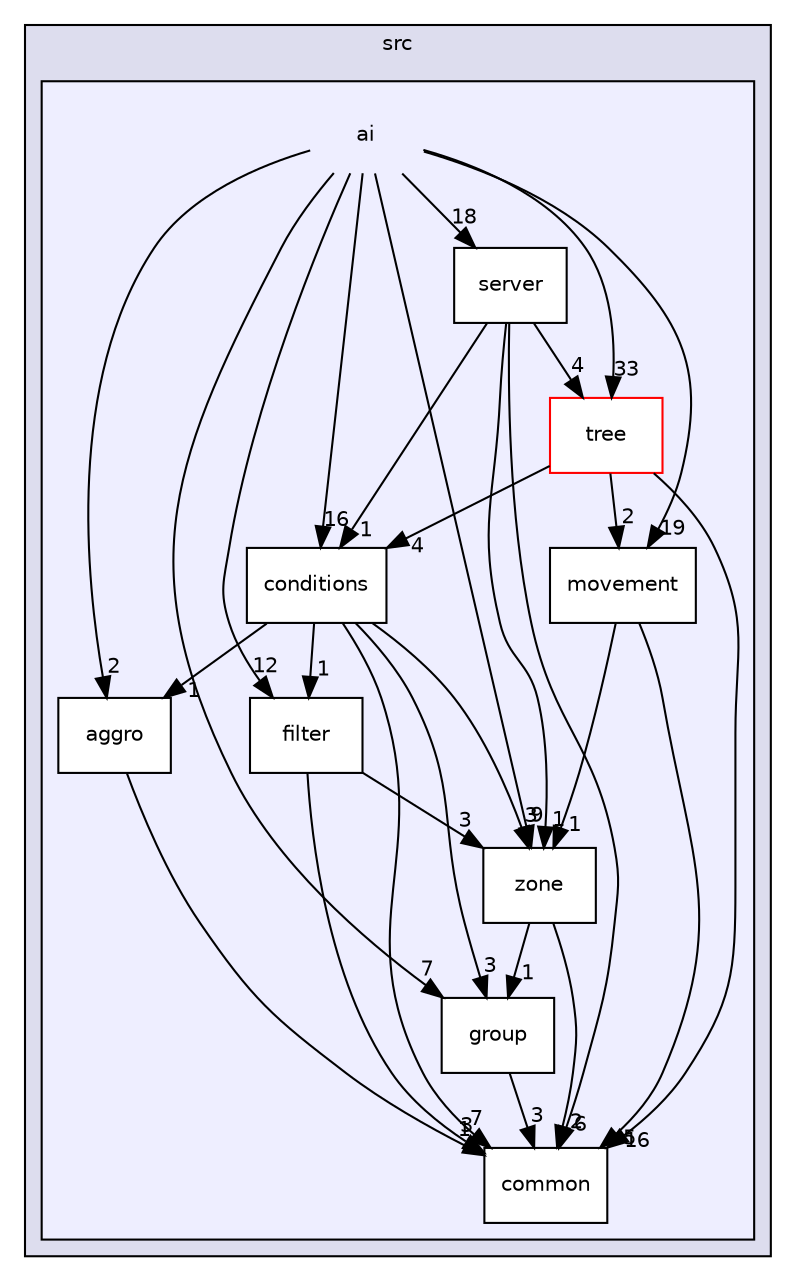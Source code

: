 digraph "/home/mgerhardy/dev/simpleai/src/ai" {
  compound=true
  node [ fontsize="10", fontname="Helvetica"];
  edge [ labelfontsize="10", labelfontname="Helvetica"];
  subgraph clusterdir_68267d1309a1af8e8297ef4c3efbcdba {
    graph [ bgcolor="#ddddee", pencolor="black", label="src" fontname="Helvetica", fontsize="10", URL="dir_68267d1309a1af8e8297ef4c3efbcdba.html"]
  subgraph clusterdir_128a93aeeff33a8423f079f46929dbb3 {
    graph [ bgcolor="#eeeeff", pencolor="black", label="" URL="dir_128a93aeeff33a8423f079f46929dbb3.html"];
    dir_128a93aeeff33a8423f079f46929dbb3 [shape=plaintext label="ai"];
    dir_f3bf27e5405642d24eac5df74628c4c5 [shape=box label="aggro" color="black" fillcolor="white" style="filled" URL="dir_f3bf27e5405642d24eac5df74628c4c5.html"];
    dir_4c8624fe756ae3c7de80e838bac4bfdf [shape=box label="common" color="black" fillcolor="white" style="filled" URL="dir_4c8624fe756ae3c7de80e838bac4bfdf.html"];
    dir_26279f5c56f5918cb81f4f13d1df92ff [shape=box label="conditions" color="black" fillcolor="white" style="filled" URL="dir_26279f5c56f5918cb81f4f13d1df92ff.html"];
    dir_a3d7b76a702f4c439e791d0fce4da492 [shape=box label="filter" color="black" fillcolor="white" style="filled" URL="dir_a3d7b76a702f4c439e791d0fce4da492.html"];
    dir_2a41c7ce768d54462991419c33b3b067 [shape=box label="group" color="black" fillcolor="white" style="filled" URL="dir_2a41c7ce768d54462991419c33b3b067.html"];
    dir_ddcec71f3eb0959ea8514fe18d5badbf [shape=box label="movement" color="black" fillcolor="white" style="filled" URL="dir_ddcec71f3eb0959ea8514fe18d5badbf.html"];
    dir_0ecd12b84674f8d63a584d098675a43c [shape=box label="server" color="black" fillcolor="white" style="filled" URL="dir_0ecd12b84674f8d63a584d098675a43c.html"];
    dir_ed52edb1cd1708cebbaeaa3a408829b9 [shape=box label="tree" color="red" fillcolor="white" style="filled" URL="dir_ed52edb1cd1708cebbaeaa3a408829b9.html"];
    dir_17303d77940fd33d75c32f582a716539 [shape=box label="zone" color="black" fillcolor="white" style="filled" URL="dir_17303d77940fd33d75c32f582a716539.html"];
  }
  }
  dir_17303d77940fd33d75c32f582a716539->dir_4c8624fe756ae3c7de80e838bac4bfdf [headlabel="2", labeldistance=1.5 headhref="dir_000013_000003.html"];
  dir_17303d77940fd33d75c32f582a716539->dir_2a41c7ce768d54462991419c33b3b067 [headlabel="1", labeldistance=1.5 headhref="dir_000013_000006.html"];
  dir_a3d7b76a702f4c439e791d0fce4da492->dir_17303d77940fd33d75c32f582a716539 [headlabel="3", labeldistance=1.5 headhref="dir_000004_000013.html"];
  dir_a3d7b76a702f4c439e791d0fce4da492->dir_4c8624fe756ae3c7de80e838bac4bfdf [headlabel="3", labeldistance=1.5 headhref="dir_000004_000003.html"];
  dir_26279f5c56f5918cb81f4f13d1df92ff->dir_17303d77940fd33d75c32f582a716539 [headlabel="3", labeldistance=1.5 headhref="dir_000005_000013.html"];
  dir_26279f5c56f5918cb81f4f13d1df92ff->dir_a3d7b76a702f4c439e791d0fce4da492 [headlabel="1", labeldistance=1.5 headhref="dir_000005_000004.html"];
  dir_26279f5c56f5918cb81f4f13d1df92ff->dir_4c8624fe756ae3c7de80e838bac4bfdf [headlabel="7", labeldistance=1.5 headhref="dir_000005_000003.html"];
  dir_26279f5c56f5918cb81f4f13d1df92ff->dir_f3bf27e5405642d24eac5df74628c4c5 [headlabel="1", labeldistance=1.5 headhref="dir_000005_000002.html"];
  dir_26279f5c56f5918cb81f4f13d1df92ff->dir_2a41c7ce768d54462991419c33b3b067 [headlabel="3", labeldistance=1.5 headhref="dir_000005_000006.html"];
  dir_ddcec71f3eb0959ea8514fe18d5badbf->dir_17303d77940fd33d75c32f582a716539 [headlabel="1", labeldistance=1.5 headhref="dir_000007_000013.html"];
  dir_ddcec71f3eb0959ea8514fe18d5badbf->dir_4c8624fe756ae3c7de80e838bac4bfdf [headlabel="5", labeldistance=1.5 headhref="dir_000007_000003.html"];
  dir_ed52edb1cd1708cebbaeaa3a408829b9->dir_26279f5c56f5918cb81f4f13d1df92ff [headlabel="4", labeldistance=1.5 headhref="dir_000009_000005.html"];
  dir_ed52edb1cd1708cebbaeaa3a408829b9->dir_ddcec71f3eb0959ea8514fe18d5badbf [headlabel="2", labeldistance=1.5 headhref="dir_000009_000007.html"];
  dir_ed52edb1cd1708cebbaeaa3a408829b9->dir_4c8624fe756ae3c7de80e838bac4bfdf [headlabel="16", labeldistance=1.5 headhref="dir_000009_000003.html"];
  dir_0ecd12b84674f8d63a584d098675a43c->dir_17303d77940fd33d75c32f582a716539 [headlabel="1", labeldistance=1.5 headhref="dir_000008_000013.html"];
  dir_0ecd12b84674f8d63a584d098675a43c->dir_26279f5c56f5918cb81f4f13d1df92ff [headlabel="1", labeldistance=1.5 headhref="dir_000008_000005.html"];
  dir_0ecd12b84674f8d63a584d098675a43c->dir_ed52edb1cd1708cebbaeaa3a408829b9 [headlabel="4", labeldistance=1.5 headhref="dir_000008_000009.html"];
  dir_0ecd12b84674f8d63a584d098675a43c->dir_4c8624fe756ae3c7de80e838bac4bfdf [headlabel="6", labeldistance=1.5 headhref="dir_000008_000003.html"];
  dir_f3bf27e5405642d24eac5df74628c4c5->dir_4c8624fe756ae3c7de80e838bac4bfdf [headlabel="1", labeldistance=1.5 headhref="dir_000002_000003.html"];
  dir_128a93aeeff33a8423f079f46929dbb3->dir_17303d77940fd33d75c32f582a716539 [headlabel="9", labeldistance=1.5 headhref="dir_000001_000013.html"];
  dir_128a93aeeff33a8423f079f46929dbb3->dir_a3d7b76a702f4c439e791d0fce4da492 [headlabel="12", labeldistance=1.5 headhref="dir_000001_000004.html"];
  dir_128a93aeeff33a8423f079f46929dbb3->dir_26279f5c56f5918cb81f4f13d1df92ff [headlabel="16", labeldistance=1.5 headhref="dir_000001_000005.html"];
  dir_128a93aeeff33a8423f079f46929dbb3->dir_ddcec71f3eb0959ea8514fe18d5badbf [headlabel="19", labeldistance=1.5 headhref="dir_000001_000007.html"];
  dir_128a93aeeff33a8423f079f46929dbb3->dir_ed52edb1cd1708cebbaeaa3a408829b9 [headlabel="33", labeldistance=1.5 headhref="dir_000001_000009.html"];
  dir_128a93aeeff33a8423f079f46929dbb3->dir_0ecd12b84674f8d63a584d098675a43c [headlabel="18", labeldistance=1.5 headhref="dir_000001_000008.html"];
  dir_128a93aeeff33a8423f079f46929dbb3->dir_f3bf27e5405642d24eac5df74628c4c5 [headlabel="2", labeldistance=1.5 headhref="dir_000001_000002.html"];
  dir_128a93aeeff33a8423f079f46929dbb3->dir_2a41c7ce768d54462991419c33b3b067 [headlabel="7", labeldistance=1.5 headhref="dir_000001_000006.html"];
  dir_2a41c7ce768d54462991419c33b3b067->dir_4c8624fe756ae3c7de80e838bac4bfdf [headlabel="3", labeldistance=1.5 headhref="dir_000006_000003.html"];
}
